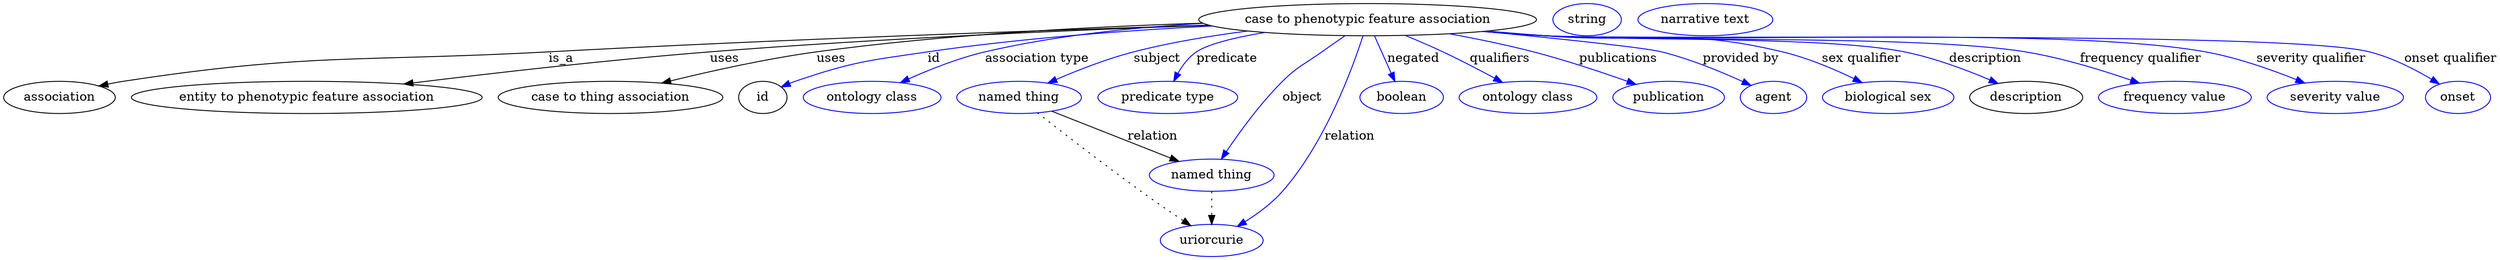 digraph {
	graph [bb="0,0,2277.3,283"];
	node [label="\N"];
	"case to phenotypic feature association"	 [height=0.5,
		label="case to phenotypic feature association",
		pos="1241,265",
		width=4.026];
	association	 [height=0.5,
		pos="50.046,178",
		width=1.3902];
	"case to phenotypic feature association" -> association	 [label=is_a,
		lp="500.05,221.5",
		pos="e,86.879,190.34 1101.7,259.96 950.63,254.11 702.59,243.4 489.05,229 320.35,217.62 276.11,227.79 110.05,196 105.66,195.16 101.14,\
194.13 96.639,192.98"];
	"entity to phenotypic feature association"	 [height=0.5,
		pos="268.05,178",
		width=4.1524];
	"case to phenotypic feature association" -> "entity to phenotypic feature association"	 [label=uses,
		lp="648.05,221.5",
		pos="e,357.8,192.44 1102,259.82 979.25,254.51 795.47,244.77 636.05,229 545.01,220 441.89,205.32 368.02,194.01"];
	"case to thing association"	 [height=0.5,
		pos="532.05,178",
		width=2.69];
	"case to phenotypic feature association" -> "case to thing association"	 [label=uses,
		lp="750.05,221.5",
		pos="e,583.61,193.38 1099.1,261.32 997.94,257.13 859,248.16 738.05,229 688.79,221.2 634.04,207.39 593.37,196.11"];
	id	 [height=0.5,
		pos="674.05,178",
		width=0.75];
	"case to phenotypic feature association" -> id	 [color=blue,
		label=id,
		lp="845.55,221.5",
		pos="e,695.03,189.44 1106.2,258.26 1028.1,253.02 928.07,244.02 840.05,229 781.29,218.97 765.92,216.78 710.05,196 708.18,195.31 706.28,\
194.54 704.38,193.74",
		style=solid];
	"association type"	 [color=blue,
		height=0.5,
		label="ontology class",
		pos="781.05,178",
		width=1.7151];
	"case to phenotypic feature association" -> "association type"	 [color=blue,
		label="association type",
		lp="941.05,221.5",
		pos="e,810.64,194.08 1115.6,255.95 1034.6,249.32 937.24,239.66 897.05,229 870.25,221.89 841.73,209.43 819.68,198.6",
		style=solid];
	subject	 [color=blue,
		height=0.5,
		label="named thing",
		pos="916.05,178",
		width=1.5346];
	"case to phenotypic feature association" -> subject	 [color=blue,
		label=subject,
		lp="1045.5,221.5",
		pos="e,944.16,193.6 1133.9,252.84 1099.1,247.36 1060.5,239.65 1026,229 1000.9,221.23 974.15,208.91 953.29,198.32",
		style=solid];
	predicate	 [color=blue,
		height=0.5,
		label="predicate type",
		pos="1050,178",
		width=1.679];
	"case to phenotypic feature association" -> predicate	 [color=blue,
		label=predicate,
		lp="1107,221.5",
		pos="e,1057.1,196.19 1151.3,250.83 1122,244.9 1093.9,237.43 1082,229 1073.6,222.99 1066.8,213.95 1061.8,205.15",
		style=solid];
	object	 [color=blue,
		height=0.5,
		label="named thing",
		pos="1094,91",
		width=1.5346];
	"case to phenotypic feature association" -> object	 [color=blue,
		label=object,
		lp="1177,178",
		pos="e,1103.6,108.96 1216.7,247.21 1209.3,241.57 1201.2,235.18 1194,229 1178.1,215.24 1173.3,212.36 1160,196 1139.9,171.11 1120.9,139.7 \
1108.5,117.74",
		style=solid];
	relation	 [color=blue,
		height=0.5,
		label=uriorcurie,
		pos="1094,18",
		width=1.2638];
	"case to phenotypic feature association" -> relation	 [color=blue,
		label=relation,
		lp="1219,134.5",
		pos="e,1117.1,33.708 1236.2,246.93 1226.1,211.16 1199.9,129.89 1158,73 1149,60.657 1136.6,49.217 1125.2,40.004",
		style=solid];
	negated	 [color=blue,
		height=0.5,
		label=boolean,
		pos="1274,178",
		width=1.0652];
	"case to phenotypic feature association" -> negated	 [color=blue,
		label=negated,
		lp="1281.5,221.5",
		pos="e,1267.2,196 1247.9,246.97 1252.4,234.96 1258.5,218.94 1263.7,205.36",
		style=solid];
	qualifiers	 [color=blue,
		height=0.5,
		label="ontology class",
		pos="1392,178",
		width=1.7151];
	"case to phenotypic feature association" -> qualifiers	 [color=blue,
		label=qualifiers,
		lp="1357,221.5",
		pos="e,1365.4,194.36 1274.1,247.32 1284.7,241.57 1296.4,235.09 1307,229 1323.5,219.57 1341.6,208.79 1356.8,199.58",
		style=solid];
	publications	 [color=blue,
		height=0.5,
		label=publication,
		pos="1522,178",
		width=1.3902];
	"case to phenotypic feature association" -> publications	 [color=blue,
		label=publications,
		lp="1462.5,221.5",
		pos="e,1489.1,191.69 1312.1,249.29 1336,243.51 1362.9,236.52 1387,229 1418.6,219.19 1453.4,205.97 1479.8,195.44",
		style=solid];
	"provided by"	 [color=blue,
		height=0.5,
		label=agent,
		pos="1620,178",
		width=0.83048];
	"case to phenotypic feature association" -> "provided by"	 [color=blue,
		label="provided by",
		lp="1578,221.5",
		pos="e,1597.3,189.95 1348.1,252.82 1406.2,245.68 1471.8,236.6 1500,229 1531,220.69 1564.4,205.98 1588.1,194.49",
		style=solid];
	"sex qualifier"	 [color=blue,
		height=0.5,
		label="biological sex",
		pos="1728,178",
		width=1.661];
	"case to phenotypic feature association" -> "sex qualifier"	 [color=blue,
		label="sex qualifier",
		lp="1691,221.5",
		pos="e,1699.8,194.05 1344.3,252.34 1360.9,250.45 1377.9,248.6 1394,247 1492.1,237.24 1519.6,253.63 1615,229 1641.4,222.21 1669.2,209.7 \
1690.7,198.77",
		style=solid];
	description	 [height=0.5,
		pos="1856,178",
		width=1.3902];
	"case to phenotypic feature association" -> description	 [color=blue,
		label=description,
		lp="1806.5,221.5",
		pos="e,1827.2,192.79 1342.6,252.14 1359.7,250.23 1377.4,248.43 1394,247 1542.6,234.28 1583.5,261.21 1729,229 1760,222.16 1793.1,208.61 \
1817.8,197.2",
		style=solid];
	"frequency qualifier"	 [color=blue,
		height=0.5,
		label="frequency value",
		pos="1992,178",
		width=1.8776];
	"case to phenotypic feature association" -> "frequency qualifier"	 [color=blue,
		label="frequency qualifier",
		lp="1949,221.5",
		pos="e,1956.2,193.35 1341.8,252.04 1359.2,250.11 1377.1,248.33 1394,247 1592.3,231.37 1645.5,265.18 1841,229 1877.5,222.26 1917.1,208.62 \
1946.6,197.15",
		style=solid];
	"severity qualifier"	 [color=blue,
		height=0.5,
		label="severity value",
		pos="2137,178",
		width=1.661];
	"case to phenotypic feature association" -> "severity qualifier"	 [color=blue,
		label="severity qualifier",
		lp="2100.5,221.5",
		pos="e,2105.9,193.49 1341.3,251.93 1358.9,250 1377,248.25 1394,247 1529.5,237.05 1871.9,255.86 2005,229 2036.9,222.58 2071,209.2 2096.6,\
197.76",
		style=solid];
	"onset qualifier"	 [color=blue,
		height=0.5,
		label=onset,
		pos="2248,178",
		width=0.81243];
	"case to phenotypic feature association" -> "onset qualifier"	 [color=blue,
		label="onset qualifier",
		lp="2226.5,221.5",
		pos="e,2228.7,191.62 1340.9,251.89 1358.6,249.96 1376.8,248.21 1394,247 1478,241.08 2069.6,250.13 2151,229 2175.9,222.55 2201.5,208.73 \
2220.2,197.11",
		style=solid];
	association_id	 [color=blue,
		height=0.5,
		label=string,
		pos="1434,265",
		width=0.84854];
	subject -> object	 [label=relation,
		lp="1037,134.5",
		pos="e,1063.4,105.98 947.05,162.85 976.79,148.31 1021.8,126.3 1054.2,110.47"];
	subject -> relation	 [pos="e,1074.6,34.435 934.43,160.71 956.81,139.73 995.87,103.41 1030,73 1041.9,62.421 1055.3,50.916 1066.7,41.177",
		style=dotted];
	object -> relation	 [pos="e,1094,36.09 1094,72.955 1094,64.883 1094,55.176 1094,46.182",
		style=dotted];
	"entity to phenotypic feature association_description"	 [color=blue,
		height=0.5,
		label="narrative text",
		pos="1540,265",
		width=1.6068];
}
